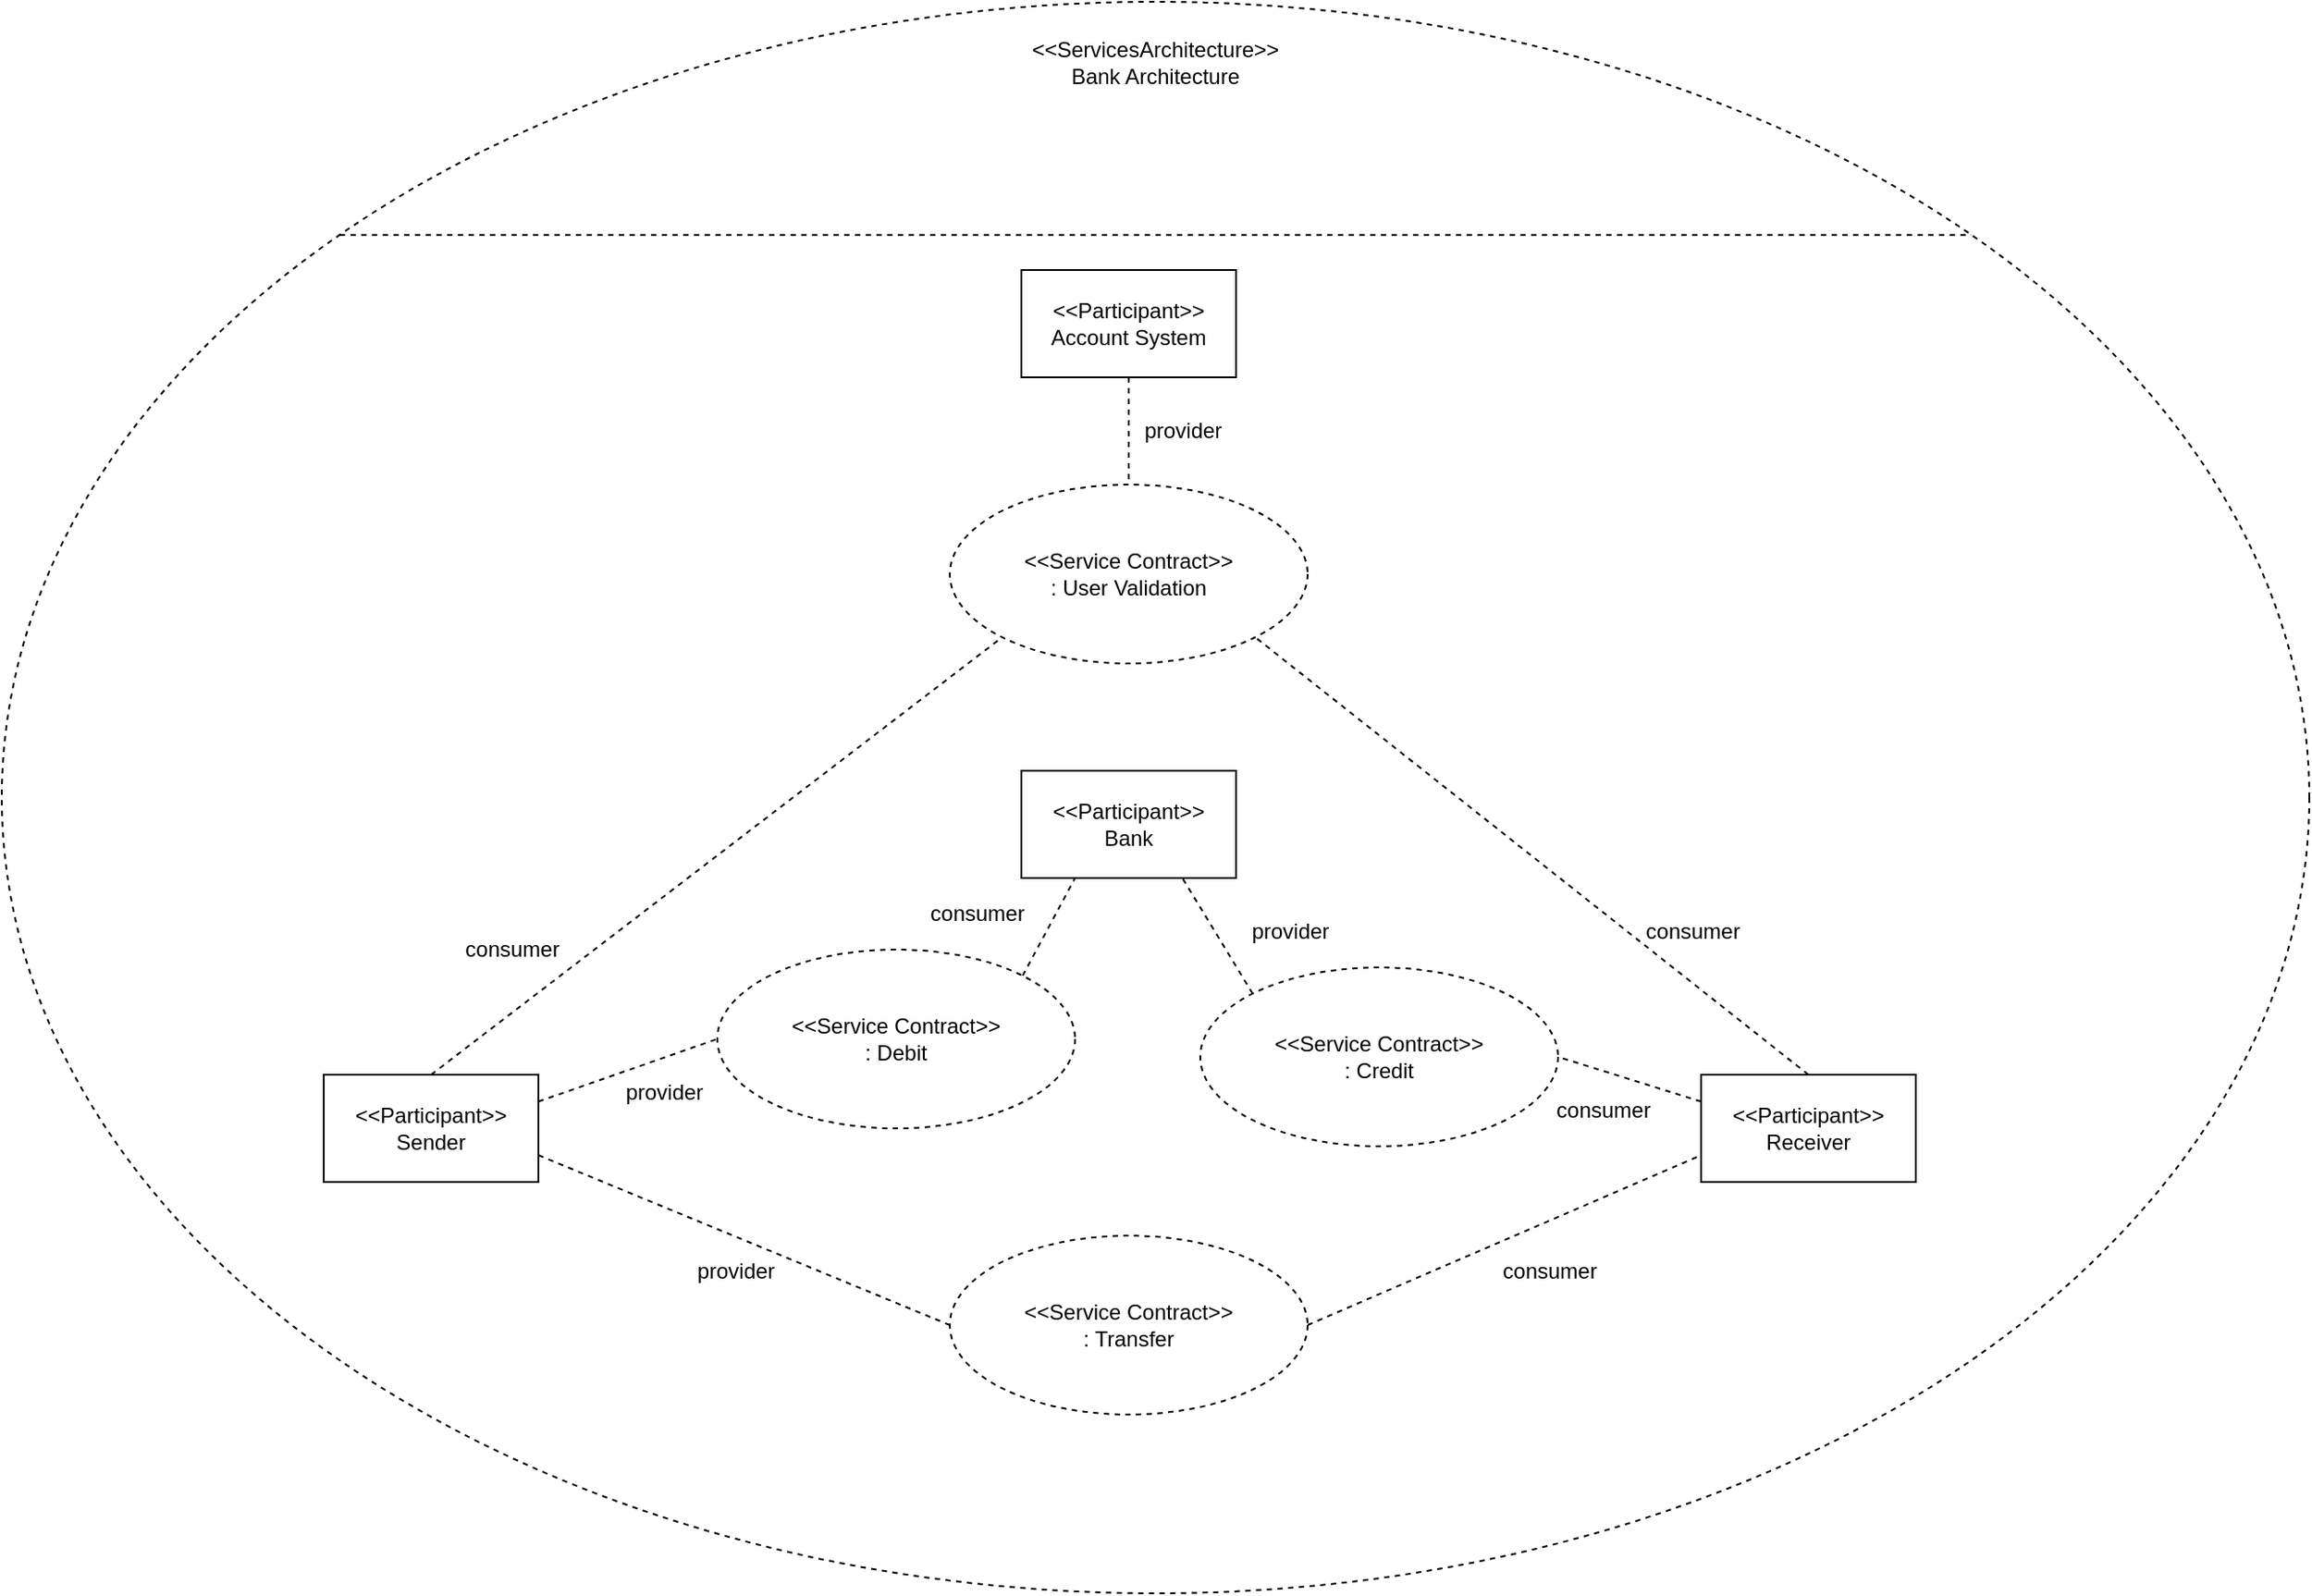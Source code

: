 <mxfile version="13.8.0" type="google"><diagram id="aFAZ9NIZKD3EQBwq1k3b" name="Page-1"><mxGraphModel dx="1447" dy="1920" grid="1" gridSize="10" guides="1" tooltips="1" connect="1" arrows="1" fold="1" page="1" pageScale="1" pageWidth="850" pageHeight="1100" math="0" shadow="0"><root><mxCell id="0"/><mxCell id="1" parent="0"/><mxCell id="vfYypcNUmYfcfzP3h-ig-3" value="&amp;lt;&amp;lt;ServicesArchitecture&amp;gt;&amp;gt;&lt;br&gt;Bank Architecture" style="ellipse;whiteSpace=wrap;html=1;dashed=1;labelPosition=center;verticalLabelPosition=top;align=center;verticalAlign=bottom;spacing=-49;" parent="1" vertex="1"><mxGeometry x="270" y="-40" width="1290" height="890" as="geometry"/></mxCell><mxCell id="vfYypcNUmYfcfzP3h-ig-9" style="rounded=0;orthogonalLoop=1;jettySize=auto;html=1;exitX=1;exitY=0.25;exitDx=0;exitDy=0;entryX=0;entryY=0.5;entryDx=0;entryDy=0;endArrow=none;endFill=0;dashed=1;" parent="1" source="vfYypcNUmYfcfzP3h-ig-6" target="vfYypcNUmYfcfzP3h-ig-15" edge="1"><mxGeometry relative="1" as="geometry"><mxPoint x="658.872" y="609.996" as="targetPoint"/></mxGeometry></mxCell><mxCell id="QlDIFFHmx1UR9WJCZXAs-2" style="rounded=0;orthogonalLoop=1;jettySize=auto;html=1;exitX=1;exitY=0.75;exitDx=0;exitDy=0;entryX=0;entryY=0.5;entryDx=0;entryDy=0;endArrow=none;endFill=0;dashed=1;" edge="1" parent="1" source="vfYypcNUmYfcfzP3h-ig-6" target="QlDIFFHmx1UR9WJCZXAs-1"><mxGeometry relative="1" as="geometry"/></mxCell><mxCell id="QlDIFFHmx1UR9WJCZXAs-8" style="edgeStyle=none;rounded=0;orthogonalLoop=1;jettySize=auto;html=1;exitX=0.5;exitY=0;exitDx=0;exitDy=0;entryX=0;entryY=1;entryDx=0;entryDy=0;dashed=1;endArrow=none;endFill=0;" edge="1" parent="1" source="vfYypcNUmYfcfzP3h-ig-6" target="vfYypcNUmYfcfzP3h-ig-24"><mxGeometry relative="1" as="geometry"/></mxCell><mxCell id="vfYypcNUmYfcfzP3h-ig-6" value="&amp;lt;&amp;lt;Participant&amp;gt;&amp;gt;&lt;br&gt;Sender" style="rounded=0;whiteSpace=wrap;html=1;" parent="1" vertex="1"><mxGeometry x="450" y="560" width="120" height="60" as="geometry"/></mxCell><mxCell id="vfYypcNUmYfcfzP3h-ig-10" style="edgeStyle=none;rounded=0;orthogonalLoop=1;jettySize=auto;html=1;exitX=0;exitY=0.25;exitDx=0;exitDy=0;entryX=1;entryY=0.5;entryDx=0;entryDy=0;dashed=1;endArrow=none;endFill=0;" parent="1" source="vfYypcNUmYfcfzP3h-ig-7" target="vfYypcNUmYfcfzP3h-ig-16" edge="1"><mxGeometry relative="1" as="geometry"><mxPoint x="1189.998" y="609.996" as="targetPoint"/></mxGeometry></mxCell><mxCell id="QlDIFFHmx1UR9WJCZXAs-9" style="edgeStyle=none;rounded=0;orthogonalLoop=1;jettySize=auto;html=1;exitX=0.5;exitY=0;exitDx=0;exitDy=0;entryX=1;entryY=1;entryDx=0;entryDy=0;dashed=1;endArrow=none;endFill=0;" edge="1" parent="1" source="vfYypcNUmYfcfzP3h-ig-7" target="vfYypcNUmYfcfzP3h-ig-24"><mxGeometry relative="1" as="geometry"/></mxCell><mxCell id="vfYypcNUmYfcfzP3h-ig-7" value="&amp;lt;&amp;lt;Participant&amp;gt;&amp;gt;&lt;br&gt;Receiver" style="rounded=0;whiteSpace=wrap;html=1;" parent="1" vertex="1"><mxGeometry x="1220" y="560" width="120" height="60" as="geometry"/></mxCell><mxCell id="vfYypcNUmYfcfzP3h-ig-11" value="provider" style="text;html=1;align=center;verticalAlign=middle;resizable=0;points=[];autosize=1;" parent="1" vertex="1"><mxGeometry x="610" y="560" width="60" height="20" as="geometry"/></mxCell><mxCell id="vfYypcNUmYfcfzP3h-ig-12" value="consumer" style="text;html=1;align=center;verticalAlign=middle;resizable=0;points=[];autosize=1;" parent="1" vertex="1"><mxGeometry x="1130" y="570" width="70" height="20" as="geometry"/></mxCell><mxCell id="vfYypcNUmYfcfzP3h-ig-14" style="edgeStyle=none;rounded=0;orthogonalLoop=1;jettySize=auto;html=1;exitX=0;exitY=0;exitDx=0;exitDy=0;entryX=1;entryY=0;entryDx=0;entryDy=0;dashed=1;endArrow=none;endFill=0;" parent="1" source="vfYypcNUmYfcfzP3h-ig-3" target="vfYypcNUmYfcfzP3h-ig-3" edge="1"><mxGeometry relative="1" as="geometry"/></mxCell><mxCell id="vfYypcNUmYfcfzP3h-ig-19" style="edgeStyle=none;rounded=0;orthogonalLoop=1;jettySize=auto;html=1;exitX=1;exitY=0;exitDx=0;exitDy=0;entryX=0.25;entryY=1;entryDx=0;entryDy=0;dashed=1;endArrow=none;endFill=0;" parent="1" source="vfYypcNUmYfcfzP3h-ig-15" target="vfYypcNUmYfcfzP3h-ig-17" edge="1"><mxGeometry relative="1" as="geometry"/></mxCell><mxCell id="vfYypcNUmYfcfzP3h-ig-15" value="&amp;lt;&amp;lt;Service Contract&amp;gt;&amp;gt;&lt;br&gt;: Debit" style="ellipse;whiteSpace=wrap;html=1;dashed=1;" parent="1" vertex="1"><mxGeometry x="670" y="490" width="200" height="100" as="geometry"/></mxCell><mxCell id="vfYypcNUmYfcfzP3h-ig-20" style="edgeStyle=none;rounded=0;orthogonalLoop=1;jettySize=auto;html=1;exitX=0;exitY=0;exitDx=0;exitDy=0;entryX=0.75;entryY=1;entryDx=0;entryDy=0;dashed=1;endArrow=none;endFill=0;" parent="1" source="vfYypcNUmYfcfzP3h-ig-16" target="vfYypcNUmYfcfzP3h-ig-17" edge="1"><mxGeometry relative="1" as="geometry"><mxPoint x="940" y="440" as="targetPoint"/></mxGeometry></mxCell><mxCell id="vfYypcNUmYfcfzP3h-ig-16" value="&amp;lt;&amp;lt;Service Contract&amp;gt;&amp;gt;&lt;br&gt;: Credit" style="ellipse;whiteSpace=wrap;html=1;dashed=1;" parent="1" vertex="1"><mxGeometry x="940" y="500" width="200" height="100" as="geometry"/></mxCell><mxCell id="vfYypcNUmYfcfzP3h-ig-17" value="&amp;lt;&amp;lt;Participant&amp;gt;&amp;gt;&lt;br&gt;Bank" style="rounded=0;whiteSpace=wrap;html=1;" parent="1" vertex="1"><mxGeometry x="840" y="390" width="120" height="60" as="geometry"/></mxCell><mxCell id="vfYypcNUmYfcfzP3h-ig-21" value="consumer" style="text;html=1;align=center;verticalAlign=middle;resizable=0;points=[];autosize=1;" parent="1" vertex="1"><mxGeometry x="780" y="460" width="70" height="20" as="geometry"/></mxCell><mxCell id="vfYypcNUmYfcfzP3h-ig-22" value="provider" style="text;html=1;align=center;verticalAlign=middle;resizable=0;points=[];autosize=1;" parent="1" vertex="1"><mxGeometry x="960" y="470" width="60" height="20" as="geometry"/></mxCell><mxCell id="vfYypcNUmYfcfzP3h-ig-25" style="edgeStyle=none;rounded=0;orthogonalLoop=1;jettySize=auto;html=1;exitX=0.5;exitY=1;exitDx=0;exitDy=0;entryX=0.5;entryY=0;entryDx=0;entryDy=0;dashed=1;endArrow=none;endFill=0;" parent="1" source="vfYypcNUmYfcfzP3h-ig-23" target="vfYypcNUmYfcfzP3h-ig-24" edge="1"><mxGeometry relative="1" as="geometry"/></mxCell><mxCell id="vfYypcNUmYfcfzP3h-ig-23" value="&amp;lt;&amp;lt;Participant&amp;gt;&amp;gt;&lt;br&gt;Account System" style="rounded=0;whiteSpace=wrap;html=1;" parent="1" vertex="1"><mxGeometry x="840" y="110" width="120" height="60" as="geometry"/></mxCell><mxCell id="vfYypcNUmYfcfzP3h-ig-24" value="&amp;lt;&amp;lt;Service Contract&amp;gt;&amp;gt;&lt;br&gt;: User Validation" style="ellipse;whiteSpace=wrap;html=1;dashed=1;" parent="1" vertex="1"><mxGeometry x="800" y="230" width="200" height="100" as="geometry"/></mxCell><mxCell id="vfYypcNUmYfcfzP3h-ig-27" value="provider" style="text;html=1;align=center;verticalAlign=middle;resizable=0;points=[];autosize=1;" parent="1" vertex="1"><mxGeometry x="900" y="190" width="60" height="20" as="geometry"/></mxCell><mxCell id="vfYypcNUmYfcfzP3h-ig-28" value="consumer" style="text;html=1;align=center;verticalAlign=middle;resizable=0;points=[];autosize=1;" parent="1" vertex="1"><mxGeometry x="1180" y="470" width="70" height="20" as="geometry"/></mxCell><mxCell id="QlDIFFHmx1UR9WJCZXAs-3" style="edgeStyle=none;rounded=0;orthogonalLoop=1;jettySize=auto;html=1;exitX=1;exitY=0.5;exitDx=0;exitDy=0;entryX=0;entryY=0.75;entryDx=0;entryDy=0;endArrow=none;endFill=0;dashed=1;" edge="1" parent="1" source="QlDIFFHmx1UR9WJCZXAs-1" target="vfYypcNUmYfcfzP3h-ig-7"><mxGeometry relative="1" as="geometry"/></mxCell><mxCell id="QlDIFFHmx1UR9WJCZXAs-1" value="&amp;lt;&amp;lt;Service Contract&amp;gt;&amp;gt;&lt;br&gt;: Transfer" style="ellipse;whiteSpace=wrap;html=1;dashed=1;" vertex="1" parent="1"><mxGeometry x="800" y="650" width="200" height="100" as="geometry"/></mxCell><mxCell id="QlDIFFHmx1UR9WJCZXAs-4" value="provider" style="text;html=1;align=center;verticalAlign=middle;resizable=0;points=[];autosize=1;" vertex="1" parent="1"><mxGeometry x="650" y="660" width="60" height="20" as="geometry"/></mxCell><mxCell id="QlDIFFHmx1UR9WJCZXAs-5" value="consumer" style="text;html=1;align=center;verticalAlign=middle;resizable=0;points=[];autosize=1;" vertex="1" parent="1"><mxGeometry x="1100" y="660" width="70" height="20" as="geometry"/></mxCell><mxCell id="QlDIFFHmx1UR9WJCZXAs-10" value="consumer" style="text;html=1;align=center;verticalAlign=middle;resizable=0;points=[];autosize=1;" vertex="1" parent="1"><mxGeometry x="520" y="480" width="70" height="20" as="geometry"/></mxCell></root></mxGraphModel></diagram></mxfile>